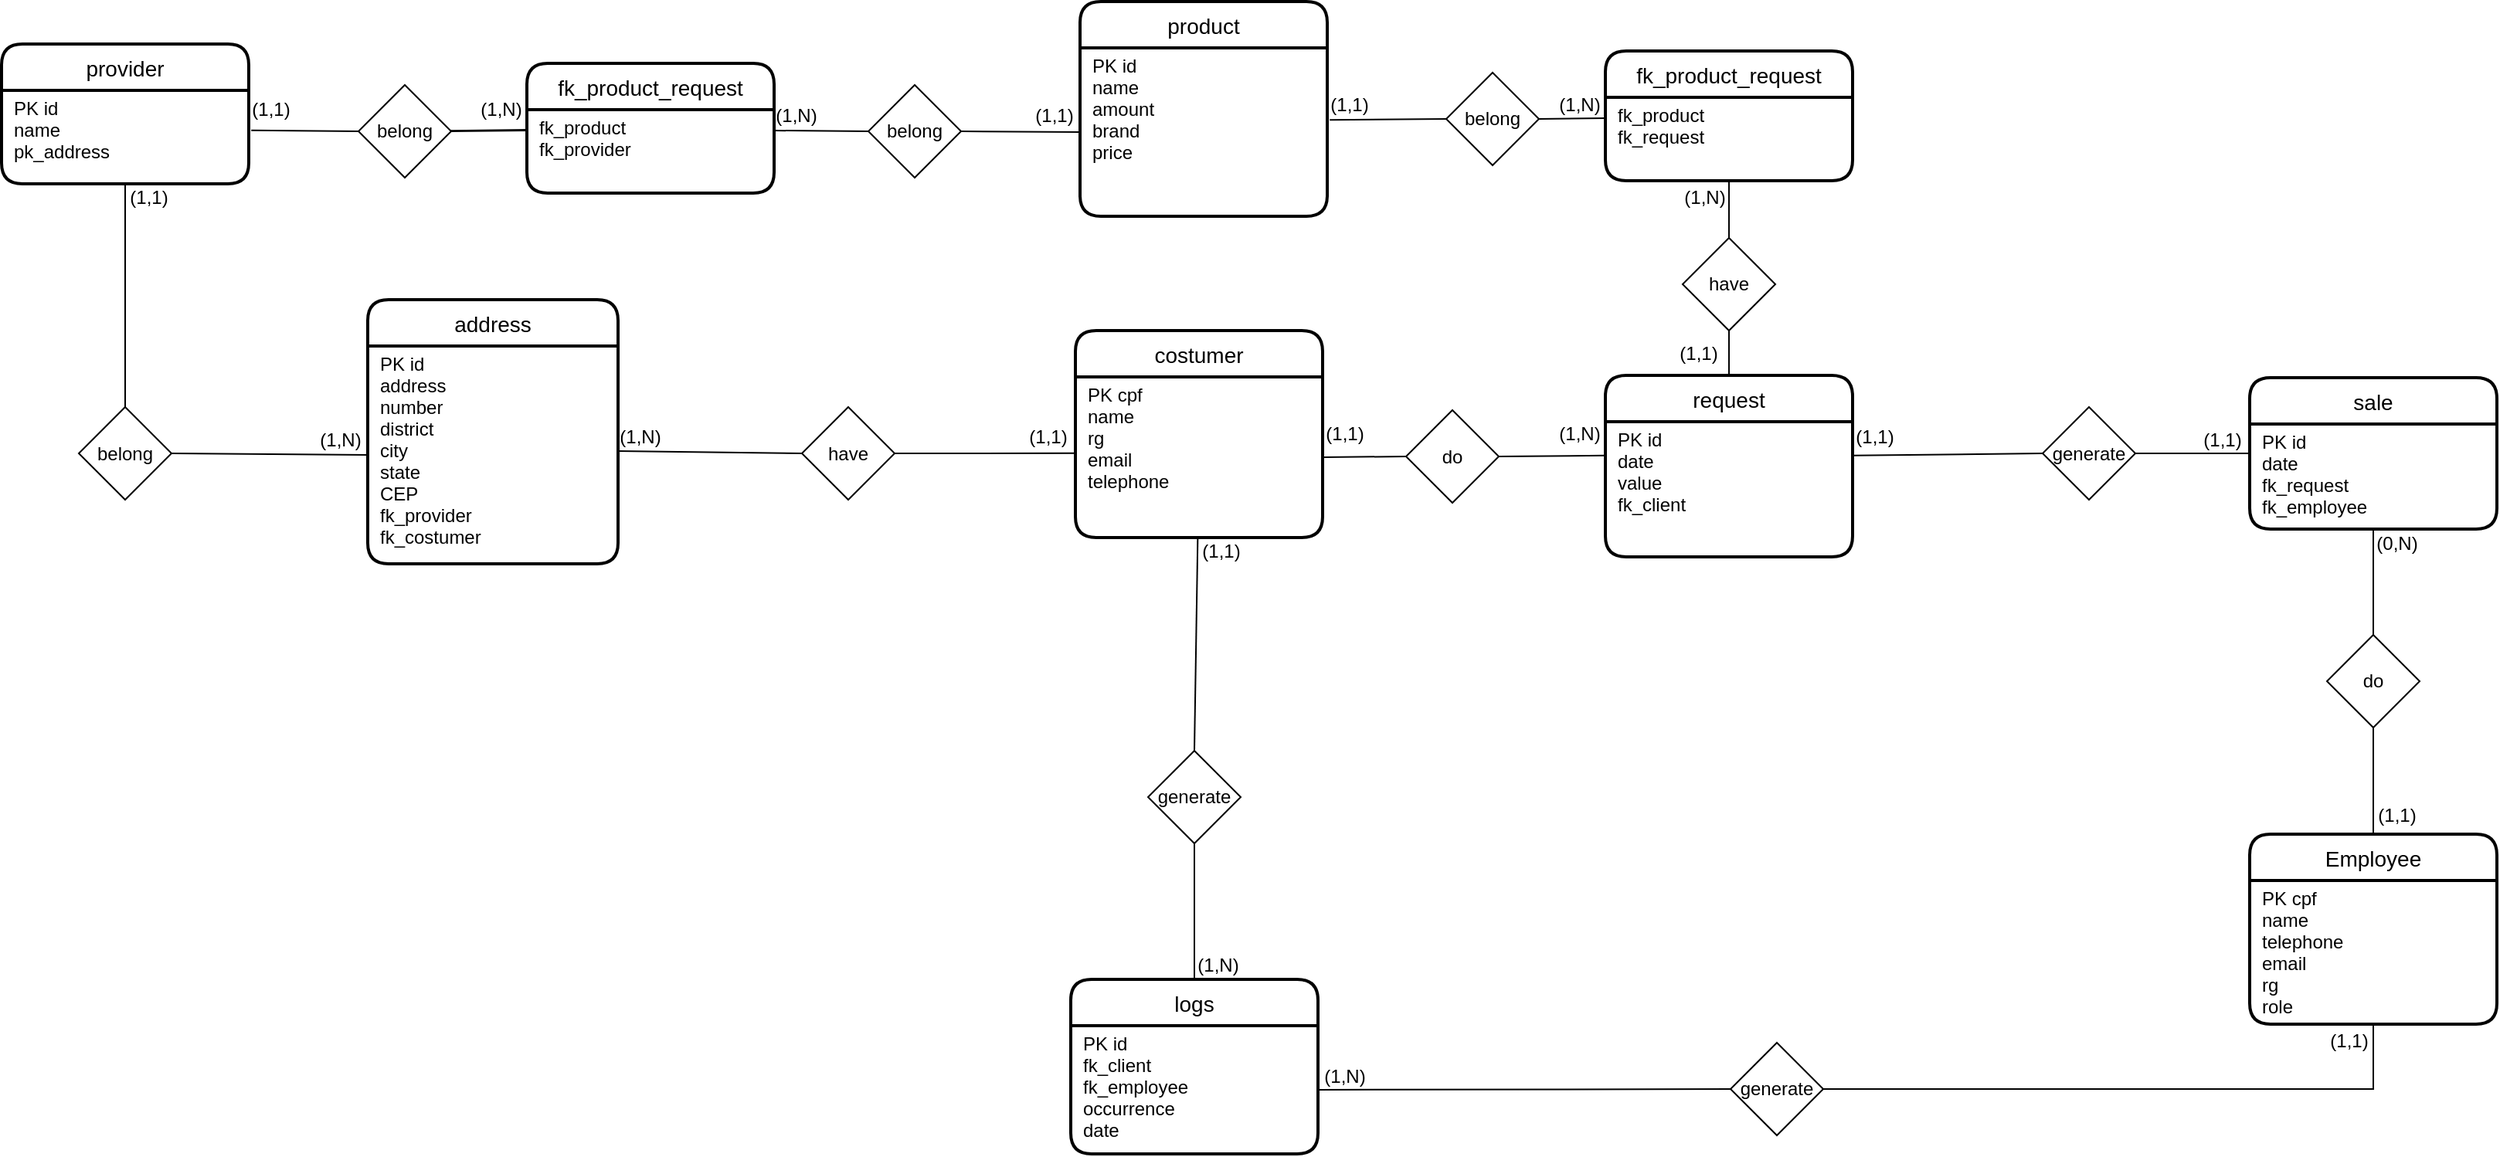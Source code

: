 <mxfile version="20.6.0" type="device"><diagram id="vpODc1QlOhrG4BE3zAtH" name="DER"><mxGraphModel dx="2206" dy="1138" grid="1" gridSize="10" guides="1" tooltips="1" connect="1" arrows="1" fold="1" page="1" pageScale="1" pageWidth="827" pageHeight="1169" math="0" shadow="0"><root><mxCell id="0"/><mxCell id="1" parent="0"/><mxCell id="__M0Af1aWSEn7EyP-Qb--1" value="costumer" style="swimlane;childLayout=stackLayout;horizontal=1;startSize=30;horizontalStack=0;rounded=1;fontSize=14;fontStyle=0;strokeWidth=2;resizeParent=0;resizeLast=1;shadow=0;dashed=0;align=center;" vertex="1" parent="1"><mxGeometry x="711" y="360" width="160" height="134" as="geometry"/></mxCell><mxCell id="__M0Af1aWSEn7EyP-Qb--2" value="PK cpf&#10;name&#10;rg&#10;email&#10;telephone&#10;&#10;" style="align=left;strokeColor=none;fillColor=none;spacingLeft=8;fontSize=12;verticalAlign=top;resizable=0;rotatable=0;part=1;spacingTop=0;spacing=0;spacingBottom=0;" vertex="1" parent="__M0Af1aWSEn7EyP-Qb--1"><mxGeometry y="30" width="160" height="104" as="geometry"/></mxCell><mxCell id="__M0Af1aWSEn7EyP-Qb--3" value="request" style="swimlane;childLayout=stackLayout;horizontal=1;startSize=30;horizontalStack=0;rounded=1;fontSize=14;fontStyle=0;strokeWidth=2;resizeParent=0;resizeLast=1;shadow=0;dashed=0;align=center;" vertex="1" parent="1"><mxGeometry x="1054" y="389" width="160" height="117.5" as="geometry"/></mxCell><mxCell id="__M0Af1aWSEn7EyP-Qb--4" value="PK id&#10;date&#10;value&#10;fk_client&#10;" style="align=left;strokeColor=none;fillColor=none;spacingLeft=8;fontSize=12;verticalAlign=top;resizable=0;rotatable=0;part=1;spacingTop=0;spacing=0;spacingBottom=0;" vertex="1" parent="__M0Af1aWSEn7EyP-Qb--3"><mxGeometry y="30" width="160" height="87.5" as="geometry"/></mxCell><mxCell id="__M0Af1aWSEn7EyP-Qb--5" style="edgeStyle=none;rounded=0;orthogonalLoop=1;jettySize=auto;html=1;exitX=1;exitY=0.5;exitDx=0;exitDy=0;entryX=0;entryY=0.25;entryDx=0;entryDy=0;endArrow=none;endFill=0;" edge="1" parent="1" source="__M0Af1aWSEn7EyP-Qb--6" target="__M0Af1aWSEn7EyP-Qb--4"><mxGeometry relative="1" as="geometry"/></mxCell><mxCell id="__M0Af1aWSEn7EyP-Qb--6" value="do" style="shape=rhombus;perimeter=rhombusPerimeter;whiteSpace=wrap;html=1;align=center;rotation=0;" vertex="1" parent="1"><mxGeometry x="925" y="411.5" width="60" height="60" as="geometry"/></mxCell><mxCell id="__M0Af1aWSEn7EyP-Qb--7" value="Employee" style="swimlane;childLayout=stackLayout;horizontal=1;startSize=30;horizontalStack=0;rounded=1;fontSize=14;fontStyle=0;strokeWidth=2;resizeParent=0;resizeLast=1;shadow=0;dashed=0;align=center;" vertex="1" parent="1"><mxGeometry x="1471" y="686" width="160" height="123" as="geometry"/></mxCell><mxCell id="__M0Af1aWSEn7EyP-Qb--8" value="PK cpf&#10;name&#10;telephone&#10;email&#10;rg&#10;role&#10;" style="align=left;strokeColor=none;fillColor=none;spacingLeft=8;fontSize=12;verticalAlign=top;resizable=0;rotatable=0;part=1;spacingTop=0;spacing=0;spacingBottom=0;" vertex="1" parent="__M0Af1aWSEn7EyP-Qb--7"><mxGeometry y="30" width="160" height="93" as="geometry"/></mxCell><mxCell id="__M0Af1aWSEn7EyP-Qb--9" style="edgeStyle=none;rounded=0;orthogonalLoop=1;jettySize=auto;html=1;exitX=1;exitY=0.5;exitDx=0;exitDy=0;endArrow=none;endFill=0;entryX=-0.005;entryY=0.475;entryDx=0;entryDy=0;entryPerimeter=0;" edge="1" parent="1" source="__M0Af1aWSEn7EyP-Qb--10" target="__M0Af1aWSEn7EyP-Qb--2"><mxGeometry relative="1" as="geometry"/></mxCell><mxCell id="__M0Af1aWSEn7EyP-Qb--10" value="have" style="shape=rhombus;perimeter=rhombusPerimeter;whiteSpace=wrap;html=1;align=center;rotation=0;" vertex="1" parent="1"><mxGeometry x="534" y="409.5" width="60" height="60" as="geometry"/></mxCell><mxCell id="__M0Af1aWSEn7EyP-Qb--11" value="logs" style="swimlane;childLayout=stackLayout;horizontal=1;startSize=30;horizontalStack=0;rounded=1;fontSize=14;fontStyle=0;strokeWidth=2;resizeParent=0;resizeLast=1;shadow=0;dashed=0;align=center;" vertex="1" parent="1"><mxGeometry x="708" y="780" width="160" height="113" as="geometry"/></mxCell><mxCell id="__M0Af1aWSEn7EyP-Qb--12" value="PK id&#10;fk_client&#10;fk_employee&#10;occurrence&#10;date&#10;" style="align=left;strokeColor=none;fillColor=none;spacingLeft=8;fontSize=12;verticalAlign=top;resizable=0;rotatable=0;part=1;spacingTop=0;spacing=0;spacingBottom=0;" vertex="1" parent="__M0Af1aWSEn7EyP-Qb--11"><mxGeometry y="30" width="160" height="83" as="geometry"/></mxCell><mxCell id="__M0Af1aWSEn7EyP-Qb--13" style="edgeStyle=none;rounded=0;orthogonalLoop=1;jettySize=auto;html=1;exitX=0.5;exitY=0;exitDx=0;exitDy=0;endArrow=none;endFill=0;" edge="1" parent="1" source="__M0Af1aWSEn7EyP-Qb--14" target="__M0Af1aWSEn7EyP-Qb--2"><mxGeometry relative="1" as="geometry"/></mxCell><mxCell id="__M0Af1aWSEn7EyP-Qb--14" value="generate" style="shape=rhombus;perimeter=rhombusPerimeter;whiteSpace=wrap;html=1;align=center;rotation=0;" vertex="1" parent="1"><mxGeometry x="758" y="632" width="60" height="60" as="geometry"/></mxCell><mxCell id="__M0Af1aWSEn7EyP-Qb--15" style="edgeStyle=none;rounded=0;orthogonalLoop=1;jettySize=auto;html=1;exitX=0.5;exitY=1;exitDx=0;exitDy=0;entryX=0.5;entryY=0;entryDx=0;entryDy=0;endArrow=none;endFill=0;" edge="1" parent="1" source="__M0Af1aWSEn7EyP-Qb--16" target="__M0Af1aWSEn7EyP-Qb--7"><mxGeometry relative="1" as="geometry"/></mxCell><mxCell id="__M0Af1aWSEn7EyP-Qb--16" value="do" style="shape=rhombus;perimeter=rhombusPerimeter;whiteSpace=wrap;html=1;align=center;rotation=0;" vertex="1" parent="1"><mxGeometry x="1521" y="557" width="60" height="60" as="geometry"/></mxCell><mxCell id="__M0Af1aWSEn7EyP-Qb--17" value="product" style="swimlane;childLayout=stackLayout;horizontal=1;startSize=30;horizontalStack=0;rounded=1;fontSize=14;fontStyle=0;strokeWidth=2;resizeParent=0;resizeLast=1;shadow=0;dashed=0;align=center;" vertex="1" parent="1"><mxGeometry x="714" y="147" width="160" height="139" as="geometry"/></mxCell><mxCell id="__M0Af1aWSEn7EyP-Qb--18" value="PK id&#10;name&#10;amount&#10;brand&#10;price&#10;&#10;&#10;" style="align=left;strokeColor=none;fillColor=none;spacingLeft=8;fontSize=12;verticalAlign=top;resizable=0;rotatable=0;part=1;spacingTop=0;spacing=0;spacingBottom=0;" vertex="1" parent="__M0Af1aWSEn7EyP-Qb--17"><mxGeometry y="30" width="160" height="109" as="geometry"/></mxCell><mxCell id="__M0Af1aWSEn7EyP-Qb--19" style="edgeStyle=none;rounded=0;orthogonalLoop=1;jettySize=auto;html=1;exitX=0;exitY=0.5;exitDx=0;exitDy=0;entryX=1.01;entryY=0.428;entryDx=0;entryDy=0;entryPerimeter=0;endArrow=none;endFill=0;" edge="1" parent="1" source="__M0Af1aWSEn7EyP-Qb--20" target="__M0Af1aWSEn7EyP-Qb--18"><mxGeometry relative="1" as="geometry"/></mxCell><mxCell id="__M0Af1aWSEn7EyP-Qb--20" value="belong" style="shape=rhombus;perimeter=rhombusPerimeter;whiteSpace=wrap;html=1;align=center;rotation=0;" vertex="1" parent="1"><mxGeometry x="951" y="193" width="60" height="60" as="geometry"/></mxCell><mxCell id="__M0Af1aWSEn7EyP-Qb--21" style="edgeStyle=none;rounded=0;orthogonalLoop=1;jettySize=auto;html=1;exitX=0;exitY=0.5;exitDx=0;exitDy=0;entryX=1;entryY=0.5;entryDx=0;entryDy=0;endArrow=none;endFill=0;" edge="1" parent="1" source="__M0Af1aWSEn7EyP-Qb--22" target="__M0Af1aWSEn7EyP-Qb--25"><mxGeometry relative="1" as="geometry"/></mxCell><mxCell id="__M0Af1aWSEn7EyP-Qb--22" value="sale" style="swimlane;childLayout=stackLayout;horizontal=1;startSize=30;horizontalStack=0;rounded=1;fontSize=14;fontStyle=0;strokeWidth=2;resizeParent=0;resizeLast=1;shadow=0;dashed=0;align=center;" vertex="1" parent="1"><mxGeometry x="1471" y="390.5" width="160" height="98" as="geometry"/></mxCell><mxCell id="__M0Af1aWSEn7EyP-Qb--23" value="PK id&#10;date&#10;fk_request&#10;fk_employee&#10;" style="align=left;strokeColor=none;fillColor=none;spacingLeft=8;fontSize=12;verticalAlign=top;resizable=0;rotatable=0;part=1;spacingTop=0;spacing=0;spacingBottom=0;" vertex="1" parent="__M0Af1aWSEn7EyP-Qb--22"><mxGeometry y="30" width="160" height="68" as="geometry"/></mxCell><mxCell id="__M0Af1aWSEn7EyP-Qb--24" style="edgeStyle=none;rounded=0;orthogonalLoop=1;jettySize=auto;html=1;exitX=0;exitY=0.5;exitDx=0;exitDy=0;entryX=1;entryY=0.25;entryDx=0;entryDy=0;endArrow=none;endFill=0;" edge="1" parent="1" source="__M0Af1aWSEn7EyP-Qb--25" target="__M0Af1aWSEn7EyP-Qb--4"><mxGeometry relative="1" as="geometry"/></mxCell><mxCell id="__M0Af1aWSEn7EyP-Qb--25" value="generate" style="shape=rhombus;perimeter=rhombusPerimeter;whiteSpace=wrap;html=1;align=center;rotation=0;" vertex="1" parent="1"><mxGeometry x="1337" y="409.5" width="60" height="60" as="geometry"/></mxCell><mxCell id="__M0Af1aWSEn7EyP-Qb--26" value="fk_product_request" style="swimlane;childLayout=stackLayout;horizontal=1;startSize=30;horizontalStack=0;rounded=1;fontSize=14;fontStyle=0;strokeWidth=2;resizeParent=0;resizeLast=1;shadow=0;dashed=0;align=center;" vertex="1" parent="1"><mxGeometry x="1054" y="179" width="160" height="84" as="geometry"/></mxCell><mxCell id="__M0Af1aWSEn7EyP-Qb--27" value="fk_product&#10;fk_request" style="align=left;strokeColor=none;fillColor=none;spacingLeft=8;fontSize=12;verticalAlign=top;resizable=0;rotatable=0;part=1;spacingTop=0;spacing=0;spacingBottom=0;" vertex="1" parent="__M0Af1aWSEn7EyP-Qb--26"><mxGeometry y="30" width="160" height="54" as="geometry"/></mxCell><mxCell id="__M0Af1aWSEn7EyP-Qb--28" style="rounded=0;orthogonalLoop=1;jettySize=auto;html=1;exitX=0;exitY=0.5;exitDx=0;exitDy=0;entryX=1;entryY=0.5;entryDx=0;entryDy=0;endArrow=none;endFill=0;" edge="1" parent="1" source="__M0Af1aWSEn7EyP-Qb--30" target="__M0Af1aWSEn7EyP-Qb--12"><mxGeometry relative="1" as="geometry"/></mxCell><mxCell id="__M0Af1aWSEn7EyP-Qb--29" style="edgeStyle=orthogonalEdgeStyle;rounded=0;orthogonalLoop=1;jettySize=auto;html=1;exitX=1;exitY=0.5;exitDx=0;exitDy=0;entryX=0.5;entryY=1;entryDx=0;entryDy=0;endArrow=none;endFill=0;" edge="1" parent="1" source="__M0Af1aWSEn7EyP-Qb--30" target="__M0Af1aWSEn7EyP-Qb--8"><mxGeometry relative="1" as="geometry"/></mxCell><mxCell id="__M0Af1aWSEn7EyP-Qb--30" value="generate" style="shape=rhombus;perimeter=rhombusPerimeter;whiteSpace=wrap;html=1;align=center;rotation=0;" vertex="1" parent="1"><mxGeometry x="1135" y="821" width="60" height="60" as="geometry"/></mxCell><mxCell id="__M0Af1aWSEn7EyP-Qb--31" style="rounded=0;orthogonalLoop=1;jettySize=auto;html=1;entryX=0;entryY=0.5;entryDx=0;entryDy=0;endArrow=none;endFill=0;exitX=1;exitY=0.5;exitDx=0;exitDy=0;" edge="1" parent="1" source="__M0Af1aWSEn7EyP-Qb--2" target="__M0Af1aWSEn7EyP-Qb--6"><mxGeometry relative="1" as="geometry"><mxPoint x="866" y="441" as="sourcePoint"/></mxGeometry></mxCell><mxCell id="__M0Af1aWSEn7EyP-Qb--32" style="edgeStyle=none;rounded=0;orthogonalLoop=1;jettySize=auto;html=1;entryX=1;entryY=0.5;entryDx=0;entryDy=0;endArrow=none;endFill=0;exitX=0;exitY=0.25;exitDx=0;exitDy=0;" edge="1" parent="1" source="__M0Af1aWSEn7EyP-Qb--27" target="__M0Af1aWSEn7EyP-Qb--20"><mxGeometry relative="1" as="geometry"><mxPoint x="1126" y="11" as="sourcePoint"/></mxGeometry></mxCell><mxCell id="__M0Af1aWSEn7EyP-Qb--33" style="edgeStyle=none;rounded=0;orthogonalLoop=1;jettySize=auto;html=1;exitX=0.5;exitY=0;exitDx=0;exitDy=0;entryX=0.5;entryY=1;entryDx=0;entryDy=0;endArrow=none;endFill=0;" edge="1" parent="1" source="__M0Af1aWSEn7EyP-Qb--11" target="__M0Af1aWSEn7EyP-Qb--14"><mxGeometry relative="1" as="geometry"/></mxCell><mxCell id="__M0Af1aWSEn7EyP-Qb--34" style="edgeStyle=none;rounded=0;orthogonalLoop=1;jettySize=auto;html=1;exitX=0.5;exitY=1;exitDx=0;exitDy=0;entryX=0.5;entryY=0;entryDx=0;entryDy=0;endArrow=none;endFill=0;" edge="1" parent="1" source="__M0Af1aWSEn7EyP-Qb--23" target="__M0Af1aWSEn7EyP-Qb--16"><mxGeometry relative="1" as="geometry"/></mxCell><mxCell id="__M0Af1aWSEn7EyP-Qb--35" style="edgeStyle=none;rounded=0;orthogonalLoop=1;jettySize=auto;html=1;exitX=0.5;exitY=1;exitDx=0;exitDy=0;entryX=0.5;entryY=0;entryDx=0;entryDy=0;endArrow=none;endFill=0;" edge="1" parent="1" source="__M0Af1aWSEn7EyP-Qb--36" target="__M0Af1aWSEn7EyP-Qb--3"><mxGeometry relative="1" as="geometry"/></mxCell><mxCell id="__M0Af1aWSEn7EyP-Qb--36" value="have" style="shape=rhombus;perimeter=rhombusPerimeter;whiteSpace=wrap;html=1;align=center;rotation=0;" vertex="1" parent="1"><mxGeometry x="1104" y="300" width="60" height="60" as="geometry"/></mxCell><mxCell id="__M0Af1aWSEn7EyP-Qb--37" style="edgeStyle=none;rounded=0;orthogonalLoop=1;jettySize=auto;html=1;exitX=0.5;exitY=1;exitDx=0;exitDy=0;entryX=0.5;entryY=0;entryDx=0;entryDy=0;endArrow=none;endFill=0;" edge="1" parent="1" source="__M0Af1aWSEn7EyP-Qb--27" target="__M0Af1aWSEn7EyP-Qb--36"><mxGeometry relative="1" as="geometry"/></mxCell><mxCell id="__M0Af1aWSEn7EyP-Qb--38" value="(1,1)" style="text;html=1;strokeColor=none;fillColor=none;align=center;verticalAlign=middle;whiteSpace=wrap;rounded=0;" vertex="1" parent="1"><mxGeometry x="791" y="494" width="29" height="18" as="geometry"/></mxCell><mxCell id="__M0Af1aWSEn7EyP-Qb--39" value="(1,1)" style="text;html=1;strokeColor=none;fillColor=none;align=center;verticalAlign=middle;whiteSpace=wrap;rounded=0;" vertex="1" parent="1"><mxGeometry x="679" y="420" width="29" height="18" as="geometry"/></mxCell><mxCell id="__M0Af1aWSEn7EyP-Qb--40" value="(1,N)" style="text;html=1;strokeColor=none;fillColor=none;align=center;verticalAlign=middle;whiteSpace=wrap;rounded=0;" vertex="1" parent="1"><mxGeometry x="789" y="762" width="29" height="18" as="geometry"/></mxCell><mxCell id="__M0Af1aWSEn7EyP-Qb--41" value="(1,N)" style="text;html=1;strokeColor=none;fillColor=none;align=center;verticalAlign=middle;whiteSpace=wrap;rounded=0;" vertex="1" parent="1"><mxGeometry x="1023" y="418" width="29" height="18" as="geometry"/></mxCell><mxCell id="__M0Af1aWSEn7EyP-Qb--42" value="(1,1)" style="text;html=1;strokeColor=none;fillColor=none;align=center;verticalAlign=middle;whiteSpace=wrap;rounded=0;" vertex="1" parent="1"><mxGeometry x="871" y="418" width="29" height="18" as="geometry"/></mxCell><mxCell id="__M0Af1aWSEn7EyP-Qb--43" value="(1,1)" style="text;html=1;strokeColor=none;fillColor=none;align=center;verticalAlign=middle;whiteSpace=wrap;rounded=0;" vertex="1" parent="1"><mxGeometry x="1439" y="422" width="29" height="18" as="geometry"/></mxCell><mxCell id="__M0Af1aWSEn7EyP-Qb--44" value="(1,1)" style="text;html=1;strokeColor=none;fillColor=none;align=center;verticalAlign=middle;whiteSpace=wrap;rounded=0;" vertex="1" parent="1"><mxGeometry x="1214" y="420" width="29" height="18" as="geometry"/></mxCell><mxCell id="__M0Af1aWSEn7EyP-Qb--45" value="(1,1)" style="text;html=1;strokeColor=none;fillColor=none;align=center;verticalAlign=middle;whiteSpace=wrap;rounded=0;" vertex="1" parent="1"><mxGeometry x="1552" y="664.5" width="29" height="18" as="geometry"/></mxCell><mxCell id="__M0Af1aWSEn7EyP-Qb--46" value="(0,N)" style="text;html=1;strokeColor=none;fillColor=none;align=center;verticalAlign=middle;whiteSpace=wrap;rounded=0;" vertex="1" parent="1"><mxGeometry x="1552" y="488.5" width="29" height="18" as="geometry"/></mxCell><mxCell id="__M0Af1aWSEn7EyP-Qb--47" value="(1,N)" style="text;html=1;strokeColor=none;fillColor=none;align=center;verticalAlign=middle;whiteSpace=wrap;rounded=0;" vertex="1" parent="1"><mxGeometry x="1104" y="265" width="29" height="18" as="geometry"/></mxCell><mxCell id="__M0Af1aWSEn7EyP-Qb--48" value="(1,1)" style="text;html=1;strokeColor=none;fillColor=none;align=center;verticalAlign=middle;whiteSpace=wrap;rounded=0;" vertex="1" parent="1"><mxGeometry x="1100" y="366" width="29" height="18" as="geometry"/></mxCell><mxCell id="__M0Af1aWSEn7EyP-Qb--49" value="(1,N)" style="text;html=1;strokeColor=none;fillColor=none;align=center;verticalAlign=middle;whiteSpace=wrap;rounded=0;" vertex="1" parent="1"><mxGeometry x="1023" y="205" width="29" height="18" as="geometry"/></mxCell><mxCell id="__M0Af1aWSEn7EyP-Qb--50" value="(1,1)" style="text;html=1;strokeColor=none;fillColor=none;align=center;verticalAlign=middle;whiteSpace=wrap;rounded=0;" vertex="1" parent="1"><mxGeometry x="874" y="205" width="29" height="18" as="geometry"/></mxCell><mxCell id="__M0Af1aWSEn7EyP-Qb--51" value="(1,N)" style="text;html=1;strokeColor=none;fillColor=none;align=center;verticalAlign=middle;whiteSpace=wrap;rounded=0;" vertex="1" parent="1"><mxGeometry x="871" y="834" width="29" height="18" as="geometry"/></mxCell><mxCell id="__M0Af1aWSEn7EyP-Qb--52" value="(1,1)" style="text;html=1;strokeColor=none;fillColor=none;align=center;verticalAlign=middle;whiteSpace=wrap;rounded=0;" vertex="1" parent="1"><mxGeometry x="1521" y="811" width="29" height="18" as="geometry"/></mxCell><mxCell id="__M0Af1aWSEn7EyP-Qb--53" value="provider" style="swimlane;childLayout=stackLayout;horizontal=1;startSize=30;horizontalStack=0;rounded=1;fontSize=14;fontStyle=0;strokeWidth=2;resizeParent=0;resizeLast=1;shadow=0;dashed=0;align=center;" vertex="1" parent="1"><mxGeometry x="16" y="174.5" width="160" height="90.5" as="geometry"/></mxCell><mxCell id="__M0Af1aWSEn7EyP-Qb--54" value="PK id&#10;name&#10;pk_address&#10;&#10;&#10;&#10;&#10;" style="align=left;strokeColor=none;fillColor=none;spacingLeft=8;fontSize=12;verticalAlign=top;resizable=0;rotatable=0;part=1;spacingTop=0;spacing=0;spacingBottom=0;" vertex="1" parent="__M0Af1aWSEn7EyP-Qb--53"><mxGeometry y="30" width="160" height="60.5" as="geometry"/></mxCell><mxCell id="__M0Af1aWSEn7EyP-Qb--55" style="edgeStyle=none;rounded=0;orthogonalLoop=1;jettySize=auto;html=1;exitX=0;exitY=0.5;exitDx=0;exitDy=0;entryX=1.01;entryY=0.428;entryDx=0;entryDy=0;entryPerimeter=0;endArrow=none;endFill=0;" edge="1" parent="1" source="__M0Af1aWSEn7EyP-Qb--56" target="__M0Af1aWSEn7EyP-Qb--54"><mxGeometry relative="1" as="geometry"/></mxCell><mxCell id="__M0Af1aWSEn7EyP-Qb--56" value="belong" style="shape=rhombus;perimeter=rhombusPerimeter;whiteSpace=wrap;html=1;align=center;rotation=0;" vertex="1" parent="1"><mxGeometry x="247" y="201" width="60" height="60" as="geometry"/></mxCell><mxCell id="__M0Af1aWSEn7EyP-Qb--57" value="" style="edgeStyle=none;rounded=0;orthogonalLoop=1;jettySize=auto;html=1;endArrow=none;endFill=0;" edge="1" parent="1" source="__M0Af1aWSEn7EyP-Qb--58" target="__M0Af1aWSEn7EyP-Qb--56"><mxGeometry relative="1" as="geometry"/></mxCell><mxCell id="__M0Af1aWSEn7EyP-Qb--58" value="fk_product_request" style="swimlane;childLayout=stackLayout;horizontal=1;startSize=30;horizontalStack=0;rounded=1;fontSize=14;fontStyle=0;strokeWidth=2;resizeParent=0;resizeLast=1;shadow=0;dashed=0;align=center;" vertex="1" parent="1"><mxGeometry x="356" y="187" width="160" height="84" as="geometry"/></mxCell><mxCell id="__M0Af1aWSEn7EyP-Qb--59" value="fk_product&#10;fk_provider" style="align=left;strokeColor=none;fillColor=none;spacingLeft=8;fontSize=12;verticalAlign=top;resizable=0;rotatable=0;part=1;spacingTop=0;spacing=0;spacingBottom=0;" vertex="1" parent="__M0Af1aWSEn7EyP-Qb--58"><mxGeometry y="30" width="160" height="54" as="geometry"/></mxCell><mxCell id="__M0Af1aWSEn7EyP-Qb--60" style="edgeStyle=none;rounded=0;orthogonalLoop=1;jettySize=auto;html=1;entryX=1;entryY=0.5;entryDx=0;entryDy=0;endArrow=none;endFill=0;exitX=0;exitY=0.25;exitDx=0;exitDy=0;" edge="1" parent="1" source="__M0Af1aWSEn7EyP-Qb--59" target="__M0Af1aWSEn7EyP-Qb--56"><mxGeometry relative="1" as="geometry"><mxPoint x="428" y="14" as="sourcePoint"/></mxGeometry></mxCell><mxCell id="__M0Af1aWSEn7EyP-Qb--61" value="(1,N)" style="text;html=1;strokeColor=none;fillColor=none;align=center;verticalAlign=middle;whiteSpace=wrap;rounded=0;" vertex="1" parent="1"><mxGeometry x="325" y="208" width="29" height="18" as="geometry"/></mxCell><mxCell id="__M0Af1aWSEn7EyP-Qb--62" value="(1,1)" style="text;html=1;strokeColor=none;fillColor=none;align=center;verticalAlign=middle;whiteSpace=wrap;rounded=0;" vertex="1" parent="1"><mxGeometry x="176" y="208" width="29" height="18" as="geometry"/></mxCell><mxCell id="__M0Af1aWSEn7EyP-Qb--63" style="edgeStyle=none;rounded=0;orthogonalLoop=1;jettySize=auto;html=1;exitX=1;exitY=0.5;exitDx=0;exitDy=0;entryX=0;entryY=0.5;entryDx=0;entryDy=0;endArrow=none;endFill=0;" edge="1" parent="1" source="__M0Af1aWSEn7EyP-Qb--64" target="__M0Af1aWSEn7EyP-Qb--18"><mxGeometry relative="1" as="geometry"/></mxCell><mxCell id="__M0Af1aWSEn7EyP-Qb--64" value="belong" style="shape=rhombus;perimeter=rhombusPerimeter;whiteSpace=wrap;html=1;align=center;rotation=0;" vertex="1" parent="1"><mxGeometry x="577" y="201" width="60" height="60" as="geometry"/></mxCell><mxCell id="__M0Af1aWSEn7EyP-Qb--65" style="edgeStyle=none;rounded=0;orthogonalLoop=1;jettySize=auto;html=1;exitX=1;exitY=0.25;exitDx=0;exitDy=0;entryX=0;entryY=0.5;entryDx=0;entryDy=0;endArrow=none;endFill=0;" edge="1" parent="1" source="__M0Af1aWSEn7EyP-Qb--59" target="__M0Af1aWSEn7EyP-Qb--64"><mxGeometry relative="1" as="geometry"/></mxCell><mxCell id="__M0Af1aWSEn7EyP-Qb--66" value="(1,N)" style="text;html=1;strokeColor=none;fillColor=none;align=center;verticalAlign=middle;whiteSpace=wrap;rounded=0;" vertex="1" parent="1"><mxGeometry x="516" y="212" width="29" height="18" as="geometry"/></mxCell><mxCell id="__M0Af1aWSEn7EyP-Qb--67" value="(1,1)" style="text;html=1;strokeColor=none;fillColor=none;align=center;verticalAlign=middle;whiteSpace=wrap;rounded=0;" vertex="1" parent="1"><mxGeometry x="683" y="212" width="29" height="18" as="geometry"/></mxCell><mxCell id="__M0Af1aWSEn7EyP-Qb--68" style="edgeStyle=none;rounded=0;orthogonalLoop=1;jettySize=auto;html=1;exitX=0;exitY=0.5;exitDx=0;exitDy=0;endArrow=none;endFill=0;entryX=1;entryY=0.5;entryDx=0;entryDy=0;" edge="1" parent="1" source="__M0Af1aWSEn7EyP-Qb--70" target="__M0Af1aWSEn7EyP-Qb--70"><mxGeometry relative="1" as="geometry"/></mxCell><mxCell id="__M0Af1aWSEn7EyP-Qb--69" style="edgeStyle=none;rounded=0;orthogonalLoop=1;jettySize=auto;html=1;exitX=1;exitY=0.5;exitDx=0;exitDy=0;entryX=0;entryY=0.5;entryDx=0;entryDy=0;endArrow=none;endFill=0;" edge="1" parent="1" source="__M0Af1aWSEn7EyP-Qb--70" target="__M0Af1aWSEn7EyP-Qb--75"><mxGeometry relative="1" as="geometry"/></mxCell><mxCell id="__M0Af1aWSEn7EyP-Qb--70" value="belong" style="shape=rhombus;perimeter=rhombusPerimeter;whiteSpace=wrap;html=1;align=center;rotation=0;" vertex="1" parent="1"><mxGeometry x="66" y="409.5" width="60" height="60" as="geometry"/></mxCell><mxCell id="__M0Af1aWSEn7EyP-Qb--71" style="edgeStyle=none;rounded=0;orthogonalLoop=1;jettySize=auto;html=1;exitX=0.5;exitY=1;exitDx=0;exitDy=0;entryX=0.5;entryY=0;entryDx=0;entryDy=0;endArrow=none;endFill=0;" edge="1" parent="1" source="__M0Af1aWSEn7EyP-Qb--54" target="__M0Af1aWSEn7EyP-Qb--70"><mxGeometry relative="1" as="geometry"/></mxCell><mxCell id="__M0Af1aWSEn7EyP-Qb--72" value="(1,N)" style="text;html=1;strokeColor=none;fillColor=none;align=center;verticalAlign=middle;whiteSpace=wrap;rounded=0;" vertex="1" parent="1"><mxGeometry x="221" y="422" width="29" height="18" as="geometry"/></mxCell><mxCell id="__M0Af1aWSEn7EyP-Qb--73" value="(1,1)" style="text;html=1;strokeColor=none;fillColor=none;align=center;verticalAlign=middle;whiteSpace=wrap;rounded=0;" vertex="1" parent="1"><mxGeometry x="97" y="265" width="29" height="18" as="geometry"/></mxCell><mxCell id="__M0Af1aWSEn7EyP-Qb--74" value="address" style="swimlane;childLayout=stackLayout;horizontal=1;startSize=30;horizontalStack=0;rounded=1;fontSize=14;fontStyle=0;strokeWidth=2;resizeParent=0;resizeLast=1;shadow=0;dashed=0;align=center;" vertex="1" parent="1"><mxGeometry x="253" y="340" width="162" height="171" as="geometry"/></mxCell><mxCell id="__M0Af1aWSEn7EyP-Qb--75" value="PK id&#10;address&#10;number&#10;district&#10;city&#10;state&#10;CEP&#10;fk_provider&#10;fk_costumer" style="align=left;strokeColor=none;fillColor=none;spacingLeft=8;fontSize=12;verticalAlign=top;resizable=0;rotatable=0;part=1;spacingTop=0;spacing=0;spacingBottom=0;" vertex="1" parent="__M0Af1aWSEn7EyP-Qb--74"><mxGeometry y="30" width="162" height="141" as="geometry"/></mxCell><mxCell id="__M0Af1aWSEn7EyP-Qb--76" style="rounded=0;orthogonalLoop=1;jettySize=auto;html=1;exitX=0;exitY=1;exitDx=0;exitDy=0;entryX=0;entryY=0.5;entryDx=0;entryDy=0;endArrow=none;endFill=0;" edge="1" parent="1" source="__M0Af1aWSEn7EyP-Qb--77" target="__M0Af1aWSEn7EyP-Qb--10"><mxGeometry relative="1" as="geometry"/></mxCell><mxCell id="__M0Af1aWSEn7EyP-Qb--77" value="(1,N)" style="text;html=1;strokeColor=none;fillColor=none;align=center;verticalAlign=middle;whiteSpace=wrap;rounded=0;" vertex="1" parent="1"><mxGeometry x="415" y="420" width="29" height="18" as="geometry"/></mxCell></root></mxGraphModel></diagram></mxfile>